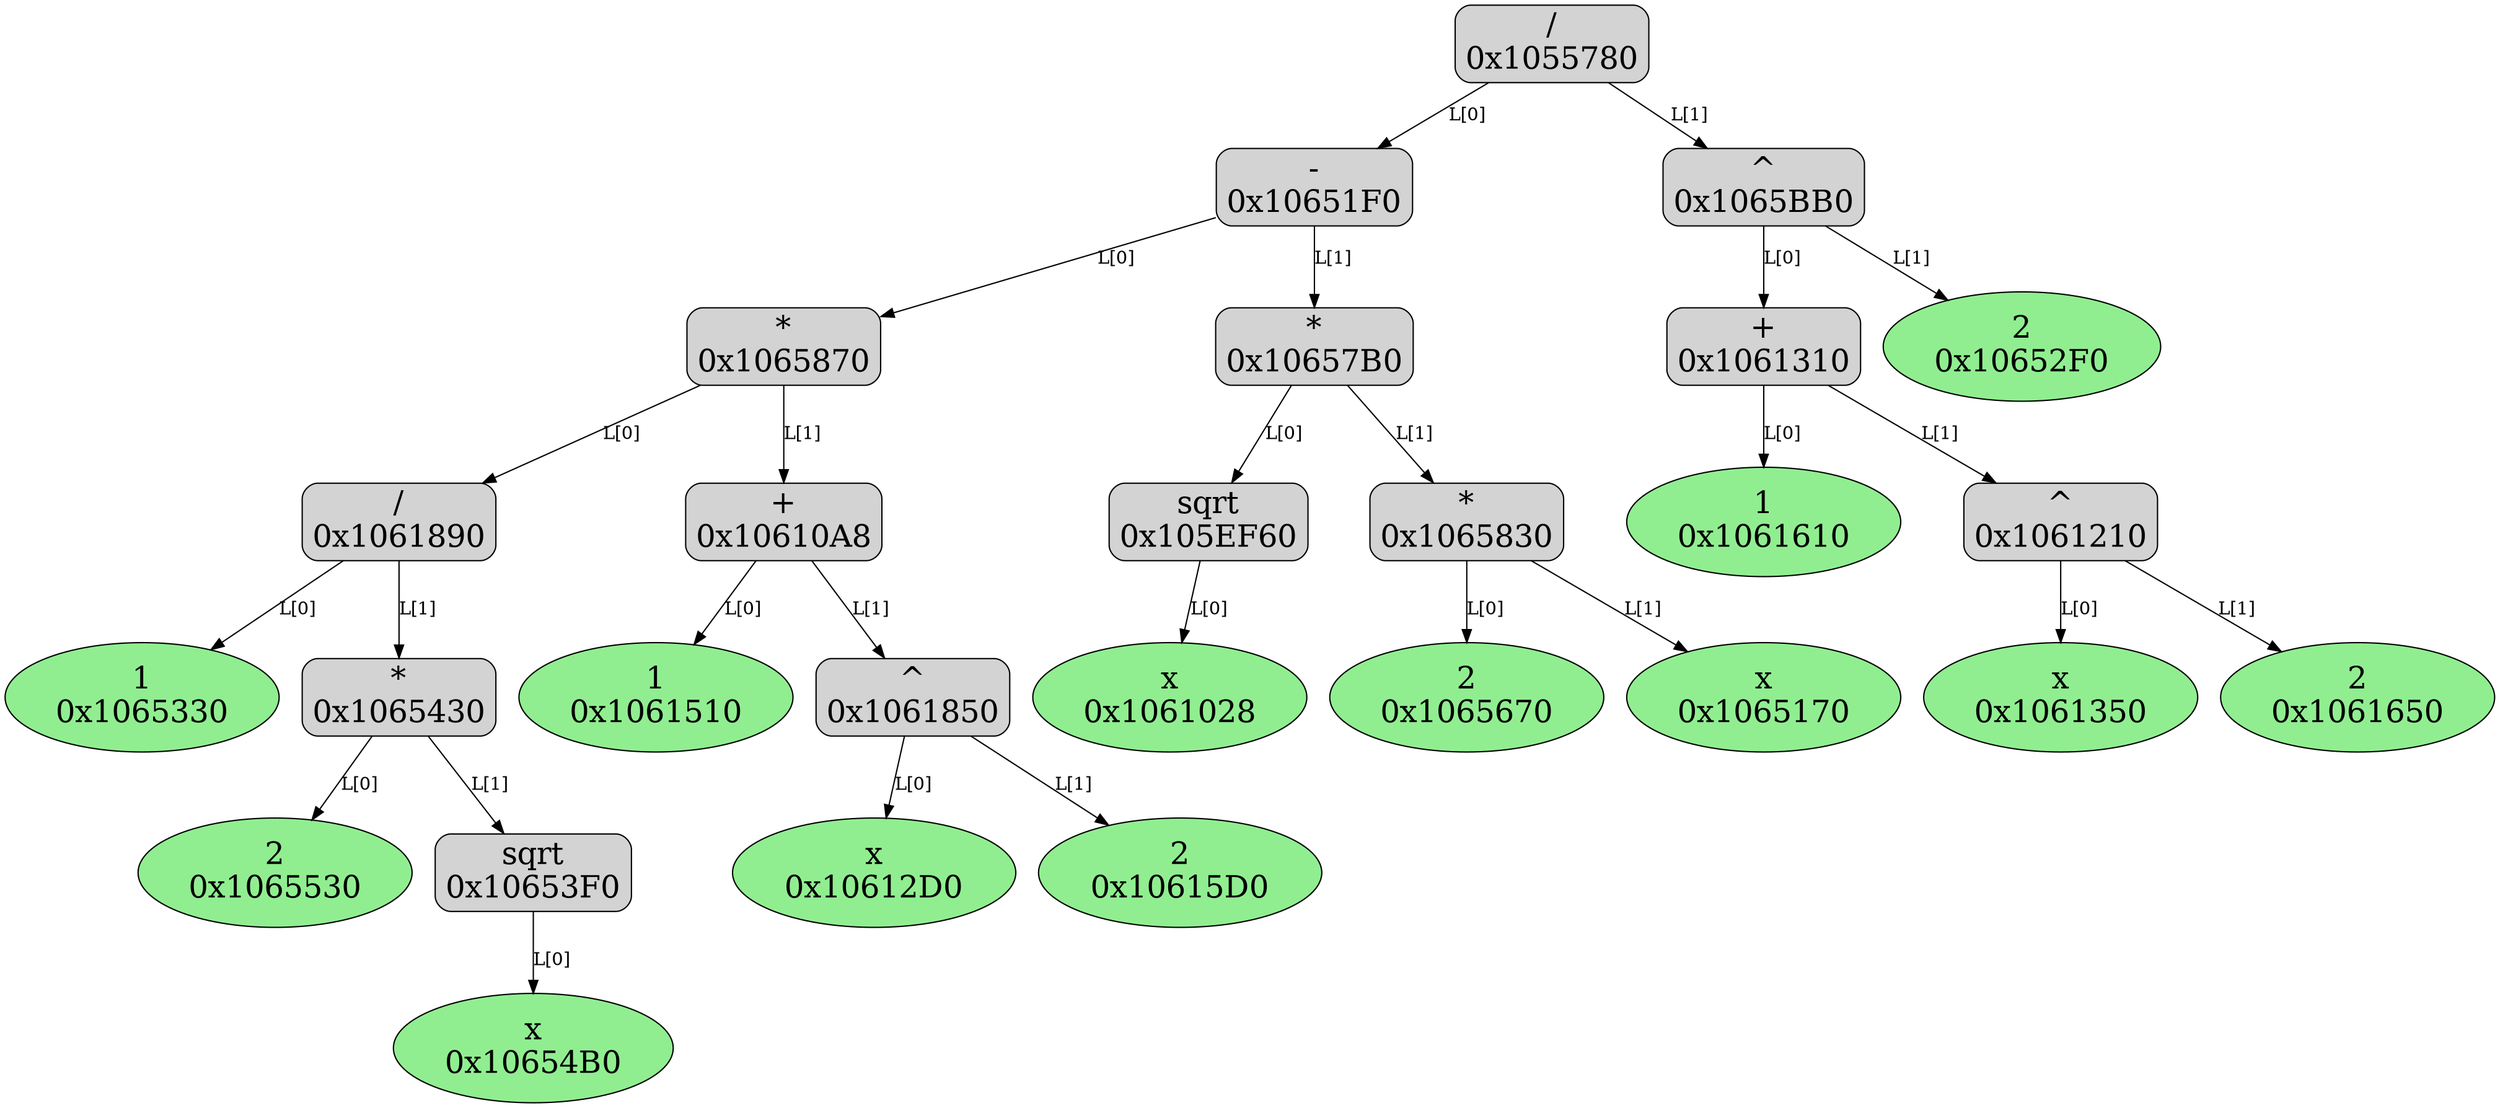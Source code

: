 digraph{
node [color = "black", fontsize = 24, shape = "box", style = "filled, rounded", fillcolor = "lightgray"]
edge [color = "black", fontsize = 24]
"1
0x1065330" [shape = "ellipse", fillcolor = "lightgreen"] 
"2
0x1065530" [shape = "ellipse", fillcolor = "lightgreen"] 
"x
0x10654B0" [shape = "ellipse", fillcolor = "lightgreen"] 
 "sqrt
0x10653F0" 
 "sqrt
0x10653F0" ->  "x
0x10654B0" [label = "L[0]", fontsize = 14] 
 "*
0x1065430" 
 "*
0x1065430" ->  "2
0x1065530" [label = "L[0]", fontsize = 14] 
 "*
0x1065430" ->  "sqrt
0x10653F0" [label = "L[1]", fontsize = 14] 
 "/
0x1061890" 
 "/
0x1061890" ->  "1
0x1065330" [label = "L[0]", fontsize = 14] 
 "/
0x1061890" ->  "*
0x1065430" [label = "L[1]", fontsize = 14] 
"1
0x1061510" [shape = "ellipse", fillcolor = "lightgreen"] 
"x
0x10612D0" [shape = "ellipse", fillcolor = "lightgreen"] 
"2
0x10615D0" [shape = "ellipse", fillcolor = "lightgreen"] 
 "^
0x1061850" 
 "^
0x1061850" ->  "x
0x10612D0" [label = "L[0]", fontsize = 14] 
 "^
0x1061850" ->  "2
0x10615D0" [label = "L[1]", fontsize = 14] 
 "+
0x10610A8" 
 "+
0x10610A8" ->  "1
0x1061510" [label = "L[0]", fontsize = 14] 
 "+
0x10610A8" ->  "^
0x1061850" [label = "L[1]", fontsize = 14] 
 "*
0x1065870" 
 "*
0x1065870" ->  "/
0x1061890" [label = "L[0]", fontsize = 14] 
 "*
0x1065870" ->  "+
0x10610A8" [label = "L[1]", fontsize = 14] 
"x
0x1061028" [shape = "ellipse", fillcolor = "lightgreen"] 
 "sqrt
0x105EF60" 
 "sqrt
0x105EF60" ->  "x
0x1061028" [label = "L[0]", fontsize = 14] 
"2
0x1065670" [shape = "ellipse", fillcolor = "lightgreen"] 
"x
0x1065170" [shape = "ellipse", fillcolor = "lightgreen"] 
 "*
0x1065830" 
 "*
0x1065830" ->  "2
0x1065670" [label = "L[0]", fontsize = 14] 
 "*
0x1065830" ->  "x
0x1065170" [label = "L[1]", fontsize = 14] 
 "*
0x10657B0" 
 "*
0x10657B0" ->  "sqrt
0x105EF60" [label = "L[0]", fontsize = 14] 
 "*
0x10657B0" ->  "*
0x1065830" [label = "L[1]", fontsize = 14] 
 "-
0x10651F0" 
 "-
0x10651F0" ->  "*
0x1065870" [label = "L[0]", fontsize = 14] 
 "-
0x10651F0" ->  "*
0x10657B0" [label = "L[1]", fontsize = 14] 
"1
0x1061610" [shape = "ellipse", fillcolor = "lightgreen"] 
"x
0x1061350" [shape = "ellipse", fillcolor = "lightgreen"] 
"2
0x1061650" [shape = "ellipse", fillcolor = "lightgreen"] 
 "^
0x1061210" 
 "^
0x1061210" ->  "x
0x1061350" [label = "L[0]", fontsize = 14] 
 "^
0x1061210" ->  "2
0x1061650" [label = "L[1]", fontsize = 14] 
 "+
0x1061310" 
 "+
0x1061310" ->  "1
0x1061610" [label = "L[0]", fontsize = 14] 
 "+
0x1061310" ->  "^
0x1061210" [label = "L[1]", fontsize = 14] 
"2
0x10652F0" [shape = "ellipse", fillcolor = "lightgreen"] 
 "^
0x1065BB0" 
 "^
0x1065BB0" ->  "+
0x1061310" [label = "L[0]", fontsize = 14] 
 "^
0x1065BB0" ->  "2
0x10652F0" [label = "L[1]", fontsize = 14] 
 "/
0x1055780" 
 "/
0x1055780" ->  "-
0x10651F0" [label = "L[0]", fontsize = 14] 
 "/
0x1055780" ->  "^
0x1065BB0" [label = "L[1]", fontsize = 14] 
}